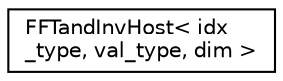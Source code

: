 digraph "Graphical Class Hierarchy"
{
 // LATEX_PDF_SIZE
  edge [fontname="Helvetica",fontsize="10",labelfontname="Helvetica",labelfontsize="10"];
  node [fontname="Helvetica",fontsize="10",shape=record];
  rankdir="LR";
  Node0 [label="FFTandInvHost\< idx\l_type, val_type, dim \>",height=0.2,width=0.4,color="black", fillcolor="white", style="filled",URL="$classFFTandInvHost.html",tooltip=" "];
}
